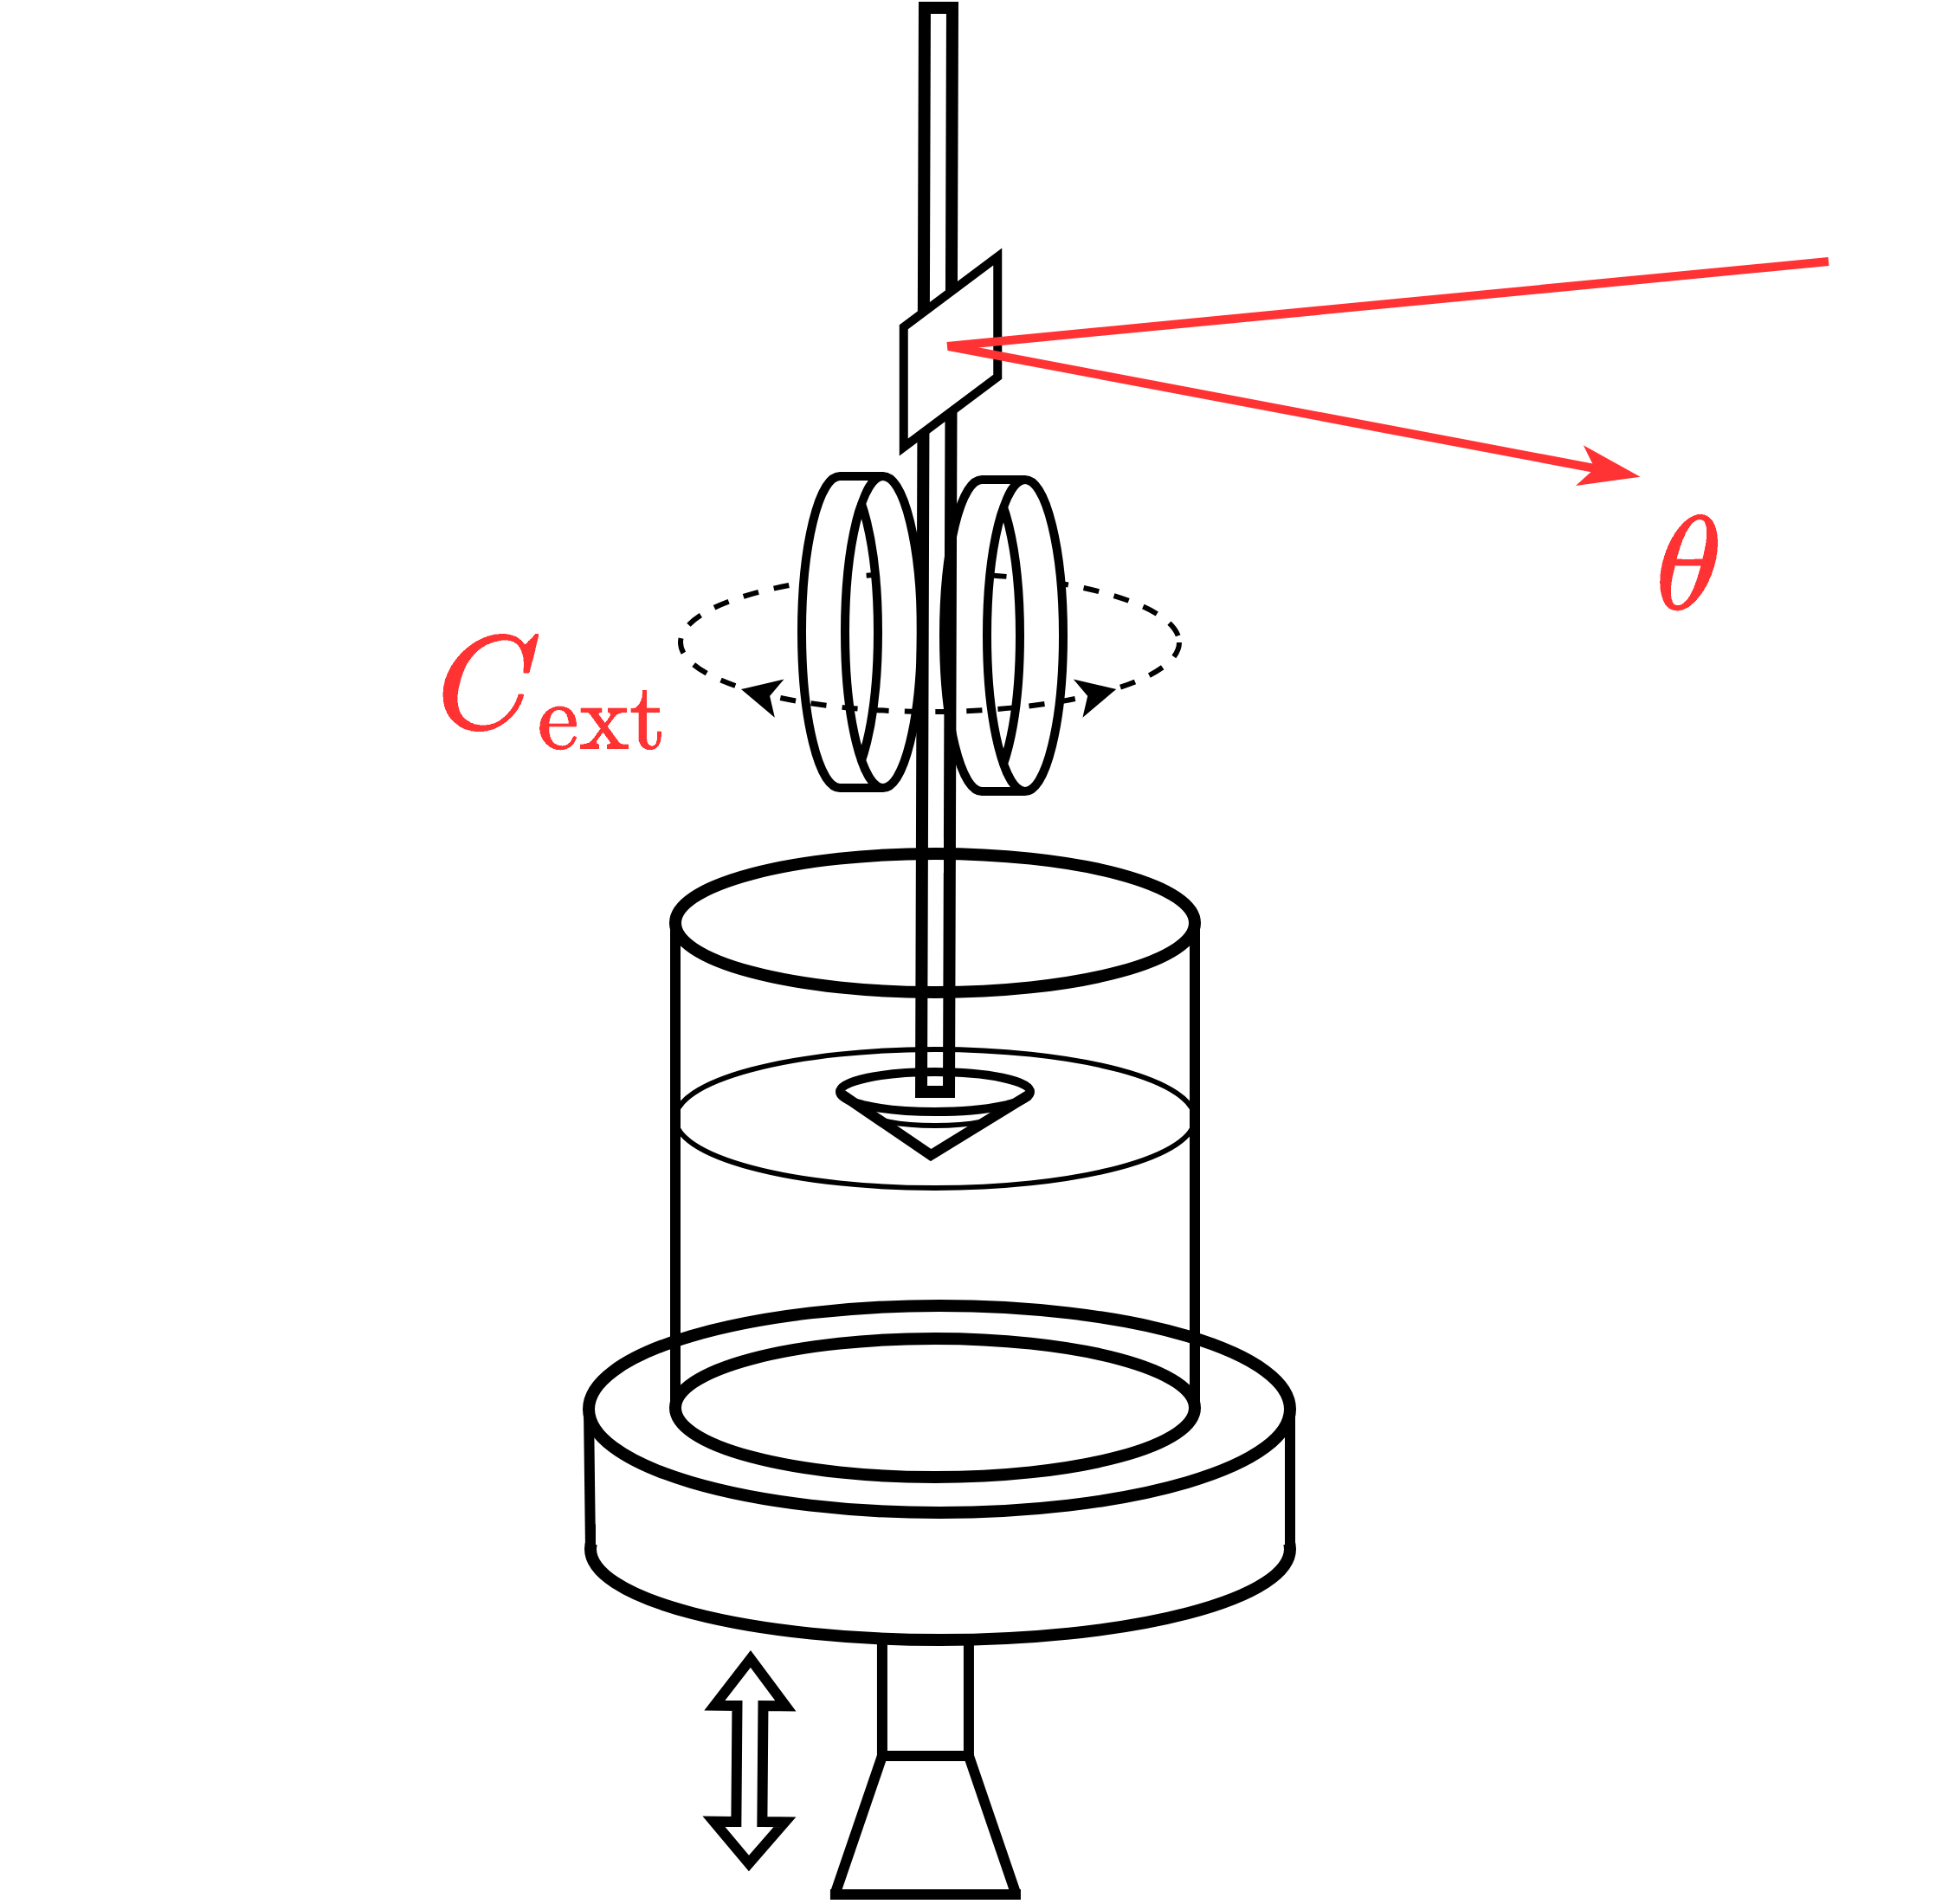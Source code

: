 <mxfile version="26.2.2">
  <diagram name="Page-1" id="g3wR1iNnqa6rvpcFGYqC">
    <mxGraphModel dx="1877" dy="1119" grid="0" gridSize="5" guides="1" tooltips="1" connect="1" arrows="1" fold="1" page="1" pageScale="1" pageWidth="1654" pageHeight="1169" math="1" shadow="0">
      <root>
        <mxCell id="0" />
        <mxCell id="1" parent="0" />
        <mxCell id="javhXIuIKmeeLSfoesNj-74" value="" style="ellipse;whiteSpace=wrap;html=1;strokeColor=default;align=center;verticalAlign=middle;fontFamily=Helvetica;fontSize=12;fontColor=default;fillColor=none;strokeWidth=3;" vertex="1" parent="1">
          <mxGeometry x="417" y="1392" width="300" height="80" as="geometry" />
        </mxCell>
        <mxCell id="javhXIuIKmeeLSfoesNj-92" value="" style="ellipse;whiteSpace=wrap;html=1;strokeColor=default;align=center;verticalAlign=middle;fontFamily=Helvetica;fontSize=12;fontColor=default;fillColor=none;strokeWidth=3;" vertex="1" parent="1">
          <mxGeometry x="529.5" y="1421" width="75" height="15" as="geometry" />
        </mxCell>
        <mxCell id="javhXIuIKmeeLSfoesNj-59" value="" style="ellipse;whiteSpace=wrap;html=1;strokeColor=default;strokeWidth=3;align=center;verticalAlign=middle;fontFamily=Helvetica;fontSize=12;fontColor=default;labelBackgroundColor=default;fillColor=none;dashed=1;" vertex="1" parent="1">
          <mxGeometry x="420" y="1117" width="288" height="80" as="geometry" />
        </mxCell>
        <mxCell id="javhXIuIKmeeLSfoesNj-68" value="" style="rounded=0;whiteSpace=wrap;html=1;strokeColor=none;strokeWidth=5;align=center;verticalAlign=middle;fontFamily=Helvetica;fontSize=12;fontColor=default;labelBackgroundColor=default;fillColor=default;" vertex="1" parent="1">
          <mxGeometry x="577" y="1109" width="23" height="15.5" as="geometry" />
        </mxCell>
        <mxCell id="javhXIuIKmeeLSfoesNj-67" value="" style="rounded=0;whiteSpace=wrap;html=1;strokeColor=none;strokeWidth=5;align=center;verticalAlign=middle;fontFamily=Helvetica;fontSize=12;fontColor=default;labelBackgroundColor=default;fillColor=default;" vertex="1" parent="1">
          <mxGeometry x="556" y="1109" width="23" height="15.5" as="geometry" />
        </mxCell>
        <mxCell id="javhXIuIKmeeLSfoesNj-65" value="" style="rounded=0;whiteSpace=wrap;html=1;strokeColor=none;strokeWidth=5;align=center;verticalAlign=middle;fontFamily=Helvetica;fontSize=12;fontColor=default;labelBackgroundColor=default;fillColor=default;" vertex="1" parent="1">
          <mxGeometry x="534" y="1110" width="22" height="16" as="geometry" />
        </mxCell>
        <mxCell id="javhXIuIKmeeLSfoesNj-15" value="" style="ellipse;whiteSpace=wrap;html=1;strokeColor=default;align=center;verticalAlign=middle;fontFamily=Helvetica;fontSize=12;fontColor=default;fillColor=none;strokeWidth=7;" vertex="1" parent="1">
          <mxGeometry x="368" y="1628" width="404" height="105" as="geometry" />
        </mxCell>
        <mxCell id="javhXIuIKmeeLSfoesNj-71" value="" style="rounded=0;whiteSpace=wrap;html=1;strokeColor=none;strokeWidth=5;align=center;verticalAlign=middle;fontFamily=Helvetica;fontSize=12;fontColor=default;labelBackgroundColor=default;fillColor=default;" vertex="1" parent="1">
          <mxGeometry x="371" y="1635" width="398" height="43" as="geometry" />
        </mxCell>
        <mxCell id="javhXIuIKmeeLSfoesNj-10" value="" style="ellipse;whiteSpace=wrap;html=1;strokeColor=default;align=center;verticalAlign=middle;fontFamily=Helvetica;fontSize=12;fontColor=default;fillColor=default;strokeWidth=7;" vertex="1" parent="1">
          <mxGeometry x="367" y="1540" width="405" height="119.5" as="geometry" />
        </mxCell>
        <mxCell id="javhXIuIKmeeLSfoesNj-13" value="" style="endArrow=none;html=1;rounded=0;strokeColor=default;strokeWidth=6;align=center;verticalAlign=middle;fontFamily=Helvetica;fontSize=12;fontColor=default;labelBackgroundColor=default;endSize=7;entryX=0;entryY=0.5;entryDx=0;entryDy=0;exitX=0;exitY=0.5;exitDx=0;exitDy=0;" edge="1" parent="1" source="javhXIuIKmeeLSfoesNj-15" target="javhXIuIKmeeLSfoesNj-10">
          <mxGeometry width="50" height="50" relative="1" as="geometry">
            <mxPoint x="341.47" y="1680" as="sourcePoint" />
            <mxPoint x="366.47" y="1660" as="targetPoint" />
          </mxGeometry>
        </mxCell>
        <mxCell id="javhXIuIKmeeLSfoesNj-14" value="" style="endArrow=none;html=1;rounded=0;strokeColor=default;strokeWidth=6;align=center;verticalAlign=middle;fontFamily=Helvetica;fontSize=12;fontColor=default;labelBackgroundColor=default;endSize=7;exitX=1;exitY=0.5;exitDx=0;exitDy=0;" edge="1" parent="1" source="javhXIuIKmeeLSfoesNj-15">
          <mxGeometry width="50" height="50" relative="1" as="geometry">
            <mxPoint x="772" y="1677" as="sourcePoint" />
            <mxPoint x="772" y="1597" as="targetPoint" />
          </mxGeometry>
        </mxCell>
        <mxCell id="javhXIuIKmeeLSfoesNj-16" value="" style="endArrow=none;html=1;rounded=0;strokeColor=default;strokeWidth=6;align=center;verticalAlign=middle;fontFamily=Helvetica;fontSize=12;fontColor=default;labelBackgroundColor=default;endSize=7;entryX=0;entryY=0.5;entryDx=0;entryDy=0;" edge="1" parent="1">
          <mxGeometry width="50" height="50" relative="1" as="geometry">
            <mxPoint x="536.47" y="1800" as="sourcePoint" />
            <mxPoint x="536.47" y="1735" as="targetPoint" />
          </mxGeometry>
        </mxCell>
        <mxCell id="javhXIuIKmeeLSfoesNj-18" value="" style="endArrow=none;html=1;rounded=0;strokeColor=default;strokeWidth=6;align=center;verticalAlign=middle;fontFamily=Helvetica;fontSize=12;fontColor=default;labelBackgroundColor=default;endSize=7;entryX=0;entryY=0.5;entryDx=0;entryDy=0;" edge="1" parent="1">
          <mxGeometry width="50" height="50" relative="1" as="geometry">
            <mxPoint x="586.47" y="1800" as="sourcePoint" />
            <mxPoint x="586.47" y="1735" as="targetPoint" />
          </mxGeometry>
        </mxCell>
        <mxCell id="javhXIuIKmeeLSfoesNj-19" value="" style="endArrow=none;html=1;rounded=0;strokeColor=default;strokeWidth=6;align=center;verticalAlign=middle;fontFamily=Helvetica;fontSize=12;fontColor=default;labelBackgroundColor=default;endSize=7;" edge="1" parent="1">
          <mxGeometry width="50" height="50" relative="1" as="geometry">
            <mxPoint x="613.47" y="1879" as="sourcePoint" />
            <mxPoint x="586.47" y="1800" as="targetPoint" />
          </mxGeometry>
        </mxCell>
        <mxCell id="javhXIuIKmeeLSfoesNj-20" value="" style="endArrow=none;html=1;rounded=0;strokeColor=default;strokeWidth=6;align=center;verticalAlign=middle;fontFamily=Helvetica;fontSize=12;fontColor=default;labelBackgroundColor=default;endSize=0;targetPerimeterSpacing=-1;startArrow=none;startFill=0;endFill=1;" edge="1" parent="1">
          <mxGeometry width="50" height="50" relative="1" as="geometry">
            <mxPoint x="509.47" y="1879" as="sourcePoint" />
            <mxPoint x="536.47" y="1800" as="targetPoint" />
          </mxGeometry>
        </mxCell>
        <mxCell id="javhXIuIKmeeLSfoesNj-21" value="" style="endArrow=none;html=1;rounded=0;strokeColor=default;strokeWidth=6;align=center;verticalAlign=middle;fontFamily=Helvetica;fontSize=12;fontColor=default;labelBackgroundColor=default;endSize=1;targetPerimeterSpacing=-1;startArrow=none;startFill=0;endFill=1;" edge="1" parent="1">
          <mxGeometry width="50" height="50" relative="1" as="geometry">
            <mxPoint x="506.47" y="1880" as="sourcePoint" />
            <mxPoint x="616.47" y="1880" as="targetPoint" />
          </mxGeometry>
        </mxCell>
        <mxCell id="javhXIuIKmeeLSfoesNj-22" value="" style="endArrow=none;html=1;rounded=0;strokeColor=default;strokeWidth=6;align=center;verticalAlign=middle;fontFamily=Helvetica;fontSize=12;fontColor=default;labelBackgroundColor=default;endSize=7;" edge="1" parent="1">
          <mxGeometry width="50" height="50" relative="1" as="geometry">
            <mxPoint x="536.47" y="1800" as="sourcePoint" />
            <mxPoint x="586.47" y="1800" as="targetPoint" />
          </mxGeometry>
        </mxCell>
        <mxCell id="javhXIuIKmeeLSfoesNj-23" value="" style="shape=flexArrow;endArrow=classic;startArrow=classic;html=1;rounded=0;strokeColor=default;strokeWidth=6;align=center;verticalAlign=middle;fontFamily=Helvetica;fontSize=12;fontColor=default;labelBackgroundColor=default;endSize=7;" edge="1" parent="1">
          <mxGeometry width="100" height="100" relative="1" as="geometry">
            <mxPoint x="459.47" y="1865" as="sourcePoint" />
            <mxPoint x="460.47" y="1741" as="targetPoint" />
          </mxGeometry>
        </mxCell>
        <mxCell id="javhXIuIKmeeLSfoesNj-25" value="" style="ellipse;whiteSpace=wrap;html=1;strokeColor=default;strokeWidth=5;align=center;verticalAlign=middle;fontFamily=Helvetica;fontSize=12;fontColor=default;labelBackgroundColor=default;fillColor=default;" vertex="1" parent="1">
          <mxGeometry x="512" y="1405" width="110" height="23" as="geometry" />
        </mxCell>
        <mxCell id="javhXIuIKmeeLSfoesNj-26" value="" style="endArrow=none;html=1;rounded=0;strokeColor=default;strokeWidth=6;align=center;verticalAlign=middle;fontFamily=Helvetica;fontSize=12;fontColor=default;labelBackgroundColor=default;endSize=5;entryX=0.012;entryY=0.571;entryDx=0;entryDy=0;entryPerimeter=0;" edge="1" parent="1" target="javhXIuIKmeeLSfoesNj-25">
          <mxGeometry width="50" height="50" relative="1" as="geometry">
            <mxPoint x="566" y="1454" as="sourcePoint" />
            <mxPoint x="518" y="1422" as="targetPoint" />
          </mxGeometry>
        </mxCell>
        <mxCell id="javhXIuIKmeeLSfoesNj-27" value="" style="endArrow=none;html=1;rounded=0;strokeColor=default;strokeWidth=6;align=center;verticalAlign=middle;fontFamily=Helvetica;fontSize=12;fontColor=default;labelBackgroundColor=default;endSize=5;exitX=0.992;exitY=0.577;exitDx=0;exitDy=0;exitPerimeter=0;" edge="1" parent="1" source="javhXIuIKmeeLSfoesNj-25">
          <mxGeometry width="50" height="50" relative="1" as="geometry">
            <mxPoint x="635.38" y="1437" as="sourcePoint" />
            <mxPoint x="563" y="1454" as="targetPoint" />
          </mxGeometry>
        </mxCell>
        <mxCell id="javhXIuIKmeeLSfoesNj-66" value="" style="rounded=0;whiteSpace=wrap;html=1;strokeColor=none;strokeWidth=5;align=center;verticalAlign=middle;fontFamily=Helvetica;fontSize=12;fontColor=default;labelBackgroundColor=default;fillColor=default;" vertex="1" parent="1">
          <mxGeometry x="533" y="1109" width="23" height="15.5" as="geometry" />
        </mxCell>
        <mxCell id="javhXIuIKmeeLSfoesNj-64" value="" style="rounded=0;whiteSpace=wrap;html=1;strokeColor=none;strokeWidth=5;align=center;verticalAlign=middle;fontFamily=Helvetica;fontSize=12;fontColor=default;labelBackgroundColor=default;fillColor=default;" vertex="1" parent="1">
          <mxGeometry x="613" y="1109.5" width="27" height="23" as="geometry" />
        </mxCell>
        <mxCell id="javhXIuIKmeeLSfoesNj-61" value="" style="rounded=0;whiteSpace=wrap;html=1;strokeColor=none;strokeWidth=5;align=center;verticalAlign=middle;fontFamily=Helvetica;fontSize=12;fontColor=default;labelBackgroundColor=default;fillColor=default;" vertex="1" parent="1">
          <mxGeometry x="490" y="1113" width="26" height="16" as="geometry" />
        </mxCell>
        <mxCell id="javhXIuIKmeeLSfoesNj-28" value="" style="ellipse;whiteSpace=wrap;html=1;strokeColor=default;strokeWidth=5;align=center;verticalAlign=middle;fontFamily=Helvetica;fontSize=12;fontColor=default;labelBackgroundColor=default;fillColor=none;" vertex="1" parent="1">
          <mxGeometry x="490" y="1061" width="44" height="180" as="geometry" />
        </mxCell>
        <mxCell id="javhXIuIKmeeLSfoesNj-29" value="" style="ellipse;whiteSpace=wrap;html=1;strokeColor=default;strokeWidth=5;align=center;verticalAlign=middle;fontFamily=Helvetica;fontSize=12;fontColor=default;labelBackgroundColor=default;fillColor=none;" vertex="1" parent="1">
          <mxGeometry x="515" y="1061" width="44" height="180" as="geometry" />
        </mxCell>
        <mxCell id="javhXIuIKmeeLSfoesNj-30" value="" style="endArrow=none;html=1;rounded=0;strokeColor=default;strokeWidth=5;align=center;verticalAlign=middle;fontFamily=Helvetica;fontSize=12;fontColor=default;labelBackgroundColor=default;endSize=1;exitX=0.5;exitY=0;exitDx=0;exitDy=0;entryX=0.5;entryY=0;entryDx=0;entryDy=0;" edge="1" parent="1" source="javhXIuIKmeeLSfoesNj-28" target="javhXIuIKmeeLSfoesNj-29">
          <mxGeometry width="50" height="50" relative="1" as="geometry">
            <mxPoint x="524" y="1142" as="sourcePoint" />
            <mxPoint x="574" y="1092" as="targetPoint" />
          </mxGeometry>
        </mxCell>
        <mxCell id="javhXIuIKmeeLSfoesNj-31" value="" style="endArrow=none;html=1;rounded=0;strokeColor=default;strokeWidth=5;align=center;verticalAlign=middle;fontFamily=Helvetica;fontSize=12;fontColor=default;labelBackgroundColor=default;endSize=1;exitX=0.5;exitY=0;exitDx=0;exitDy=0;entryX=0.5;entryY=0;entryDx=0;entryDy=0;" edge="1" parent="1">
          <mxGeometry width="50" height="50" relative="1" as="geometry">
            <mxPoint x="512" y="1241" as="sourcePoint" />
            <mxPoint x="537" y="1241" as="targetPoint" />
          </mxGeometry>
        </mxCell>
        <mxCell id="javhXIuIKmeeLSfoesNj-35" value="" style="endArrow=none;html=1;rounded=0;strokeColor=#FFFFFF;strokeWidth=5;align=center;verticalAlign=middle;fontFamily=Helvetica;fontSize=12;fontColor=default;labelBackgroundColor=default;endSize=1;" edge="1" parent="1">
          <mxGeometry width="50" height="50" relative="1" as="geometry">
            <mxPoint x="525" y="1236" as="sourcePoint" />
            <mxPoint x="512" y="1236" as="targetPoint" />
          </mxGeometry>
        </mxCell>
        <mxCell id="javhXIuIKmeeLSfoesNj-36" value="" style="endArrow=none;html=1;rounded=0;strokeColor=#FFFFFF;strokeWidth=5;align=center;verticalAlign=middle;fontFamily=Helvetica;fontSize=12;fontColor=default;labelBackgroundColor=default;endSize=1;" edge="1" parent="1">
          <mxGeometry width="50" height="50" relative="1" as="geometry">
            <mxPoint x="523" y="1235" as="sourcePoint" />
            <mxPoint x="514" y="1212" as="targetPoint" />
          </mxGeometry>
        </mxCell>
        <mxCell id="javhXIuIKmeeLSfoesNj-37" value="" style="endArrow=none;html=1;rounded=0;strokeColor=#FFFFFF;strokeWidth=5;align=center;verticalAlign=middle;fontFamily=Helvetica;fontSize=12;fontColor=default;labelBackgroundColor=default;endSize=1;" edge="1" parent="1">
          <mxGeometry width="50" height="50" relative="1" as="geometry">
            <mxPoint x="522" y="1233" as="sourcePoint" />
            <mxPoint x="509" y="1233" as="targetPoint" />
          </mxGeometry>
        </mxCell>
        <mxCell id="javhXIuIKmeeLSfoesNj-41" value="" style="group;flipV=1;" vertex="1" connectable="0" parent="1">
          <mxGeometry x="509" y="1066" width="16" height="24.311" as="geometry" />
        </mxCell>
        <mxCell id="javhXIuIKmeeLSfoesNj-38" value="" style="endArrow=none;html=1;rounded=0;strokeColor=#FFFFFF;strokeWidth=5;align=center;verticalAlign=middle;fontFamily=Helvetica;fontSize=12;fontColor=default;labelBackgroundColor=default;endSize=1;" edge="1" parent="javhXIuIKmeeLSfoesNj-41">
          <mxGeometry width="50" height="50" relative="1" as="geometry">
            <mxPoint x="16" as="sourcePoint" />
            <mxPoint x="3" as="targetPoint" />
          </mxGeometry>
        </mxCell>
        <mxCell id="javhXIuIKmeeLSfoesNj-39" value="" style="endArrow=none;html=1;rounded=0;strokeColor=#FFFFFF;strokeWidth=5;align=center;verticalAlign=middle;fontFamily=Helvetica;fontSize=12;fontColor=default;labelBackgroundColor=default;endSize=1;" edge="1" parent="javhXIuIKmeeLSfoesNj-41">
          <mxGeometry width="50" height="50" relative="1" as="geometry">
            <mxPoint x="14" y="1.311" as="sourcePoint" />
            <mxPoint x="5" y="24.311" as="targetPoint" />
          </mxGeometry>
        </mxCell>
        <mxCell id="javhXIuIKmeeLSfoesNj-40" value="" style="endArrow=none;html=1;rounded=0;strokeColor=#FFFFFF;strokeWidth=5;align=center;verticalAlign=middle;fontFamily=Helvetica;fontSize=12;fontColor=default;labelBackgroundColor=default;endSize=1;" edge="1" parent="javhXIuIKmeeLSfoesNj-41">
          <mxGeometry width="50" height="50" relative="1" as="geometry">
            <mxPoint x="13" y="3" as="sourcePoint" />
            <mxPoint y="3" as="targetPoint" />
          </mxGeometry>
        </mxCell>
        <mxCell id="javhXIuIKmeeLSfoesNj-42" value="" style="ellipse;whiteSpace=wrap;html=1;strokeColor=default;strokeWidth=5;align=center;verticalAlign=middle;fontFamily=Helvetica;fontSize=12;fontColor=default;labelBackgroundColor=default;fillColor=none;" vertex="1" parent="1">
          <mxGeometry x="572" y="1063" width="44" height="180" as="geometry" />
        </mxCell>
        <mxCell id="javhXIuIKmeeLSfoesNj-43" value="" style="ellipse;whiteSpace=wrap;html=1;strokeColor=default;strokeWidth=5;align=center;verticalAlign=middle;fontFamily=Helvetica;fontSize=12;fontColor=default;labelBackgroundColor=default;fillColor=none;" vertex="1" parent="1">
          <mxGeometry x="597" y="1063" width="44" height="180" as="geometry" />
        </mxCell>
        <mxCell id="javhXIuIKmeeLSfoesNj-44" value="" style="endArrow=none;html=1;rounded=0;strokeColor=default;strokeWidth=5;align=center;verticalAlign=middle;fontFamily=Helvetica;fontSize=12;fontColor=default;labelBackgroundColor=default;endSize=1;exitX=0.5;exitY=0;exitDx=0;exitDy=0;entryX=0.5;entryY=0;entryDx=0;entryDy=0;" edge="1" parent="1" source="javhXIuIKmeeLSfoesNj-42" target="javhXIuIKmeeLSfoesNj-43">
          <mxGeometry width="50" height="50" relative="1" as="geometry">
            <mxPoint x="606" y="1144" as="sourcePoint" />
            <mxPoint x="656" y="1094" as="targetPoint" />
          </mxGeometry>
        </mxCell>
        <mxCell id="javhXIuIKmeeLSfoesNj-45" value="" style="endArrow=none;html=1;rounded=0;strokeColor=default;strokeWidth=5;align=center;verticalAlign=middle;fontFamily=Helvetica;fontSize=12;fontColor=default;labelBackgroundColor=default;endSize=1;exitX=0.5;exitY=0;exitDx=0;exitDy=0;entryX=0.5;entryY=0;entryDx=0;entryDy=0;" edge="1" parent="1">
          <mxGeometry width="50" height="50" relative="1" as="geometry">
            <mxPoint x="594" y="1243" as="sourcePoint" />
            <mxPoint x="619" y="1243" as="targetPoint" />
          </mxGeometry>
        </mxCell>
        <mxCell id="javhXIuIKmeeLSfoesNj-46" value="" style="endArrow=none;html=1;rounded=0;strokeColor=#FFFFFF;strokeWidth=5;align=center;verticalAlign=middle;fontFamily=Helvetica;fontSize=12;fontColor=default;labelBackgroundColor=default;endSize=1;" edge="1" parent="1">
          <mxGeometry width="50" height="50" relative="1" as="geometry">
            <mxPoint x="607" y="1238" as="sourcePoint" />
            <mxPoint x="594" y="1238" as="targetPoint" />
          </mxGeometry>
        </mxCell>
        <mxCell id="javhXIuIKmeeLSfoesNj-47" value="" style="endArrow=none;html=1;rounded=0;strokeColor=#FFFFFF;strokeWidth=5;align=center;verticalAlign=middle;fontFamily=Helvetica;fontSize=12;fontColor=default;labelBackgroundColor=default;endSize=1;" edge="1" parent="1">
          <mxGeometry width="50" height="50" relative="1" as="geometry">
            <mxPoint x="605" y="1237" as="sourcePoint" />
            <mxPoint x="596" y="1214" as="targetPoint" />
          </mxGeometry>
        </mxCell>
        <mxCell id="javhXIuIKmeeLSfoesNj-48" value="" style="endArrow=none;html=1;rounded=0;strokeColor=#FFFFFF;strokeWidth=5;align=center;verticalAlign=middle;fontFamily=Helvetica;fontSize=12;fontColor=default;labelBackgroundColor=default;endSize=1;" edge="1" parent="1">
          <mxGeometry width="50" height="50" relative="1" as="geometry">
            <mxPoint x="604" y="1235" as="sourcePoint" />
            <mxPoint x="591" y="1235" as="targetPoint" />
          </mxGeometry>
        </mxCell>
        <mxCell id="javhXIuIKmeeLSfoesNj-49" value="" style="group;flipV=1;" vertex="1" connectable="0" parent="1">
          <mxGeometry x="591" y="1068" width="16" height="24.311" as="geometry" />
        </mxCell>
        <mxCell id="javhXIuIKmeeLSfoesNj-50" value="" style="endArrow=none;html=1;rounded=0;strokeColor=#FFFFFF;strokeWidth=5;align=center;verticalAlign=middle;fontFamily=Helvetica;fontSize=12;fontColor=default;labelBackgroundColor=default;endSize=1;" edge="1" parent="javhXIuIKmeeLSfoesNj-49">
          <mxGeometry width="50" height="50" relative="1" as="geometry">
            <mxPoint x="16" as="sourcePoint" />
            <mxPoint x="3" as="targetPoint" />
          </mxGeometry>
        </mxCell>
        <mxCell id="javhXIuIKmeeLSfoesNj-51" value="" style="endArrow=none;html=1;rounded=0;strokeColor=#FFFFFF;strokeWidth=5;align=center;verticalAlign=middle;fontFamily=Helvetica;fontSize=12;fontColor=default;labelBackgroundColor=default;endSize=1;" edge="1" parent="javhXIuIKmeeLSfoesNj-49">
          <mxGeometry width="50" height="50" relative="1" as="geometry">
            <mxPoint x="14" y="1.311" as="sourcePoint" />
            <mxPoint x="5" y="24.311" as="targetPoint" />
          </mxGeometry>
        </mxCell>
        <mxCell id="javhXIuIKmeeLSfoesNj-52" value="" style="endArrow=none;html=1;rounded=0;strokeColor=#FFFFFF;strokeWidth=5;align=center;verticalAlign=middle;fontFamily=Helvetica;fontSize=12;fontColor=default;labelBackgroundColor=default;endSize=1;" edge="1" parent="javhXIuIKmeeLSfoesNj-49">
          <mxGeometry width="50" height="50" relative="1" as="geometry">
            <mxPoint x="13" y="3" as="sourcePoint" />
            <mxPoint y="3" as="targetPoint" />
          </mxGeometry>
        </mxCell>
        <mxCell id="javhXIuIKmeeLSfoesNj-57" value="&lt;font style=&quot;font-size: 65px;&quot;&gt;$$\theta$$&lt;/font&gt;" style="text;html=1;align=center;verticalAlign=middle;whiteSpace=wrap;rounded=0;fontFamily=Helvetica;fontSize=12;fontColor=#FF3333;labelBackgroundColor=default;strokeColor=none;" vertex="1" parent="1">
          <mxGeometry x="948" y="1090.31" width="107" height="50" as="geometry" />
        </mxCell>
        <mxCell id="javhXIuIKmeeLSfoesNj-60" value="&lt;font style=&quot;font-size: 65px;&quot;&gt;$$C_{\mathrm{ext}}$$&lt;/font&gt;" style="text;html=1;align=center;verticalAlign=middle;whiteSpace=wrap;rounded=0;fontFamily=Helvetica;fontSize=12;fontColor=#FF3333;labelBackgroundColor=default;strokeColor=#FF3333;" vertex="1" parent="1">
          <mxGeometry x="294" y="1159" width="107" height="50" as="geometry" />
        </mxCell>
        <mxCell id="javhXIuIKmeeLSfoesNj-69" value="" style="endArrow=classic;html=1;rounded=0;strokeColor=default;strokeWidth=3;align=center;verticalAlign=middle;fontFamily=Helvetica;fontSize=12;fontColor=default;labelBackgroundColor=default;endSize=13;entryX=0.905;entryY=0.778;entryDx=0;entryDy=0;entryPerimeter=0;startSize=4;" edge="1" parent="1">
          <mxGeometry width="50" height="50" relative="1" as="geometry">
            <mxPoint x="656" y="1187.76" as="sourcePoint" />
            <mxPoint x="671.64" y="1184" as="targetPoint" />
          </mxGeometry>
        </mxCell>
        <mxCell id="javhXIuIKmeeLSfoesNj-70" value="" style="endArrow=classic;html=1;rounded=0;strokeColor=default;strokeWidth=3;align=center;verticalAlign=middle;fontFamily=Helvetica;fontSize=12;fontColor=default;labelBackgroundColor=default;endSize=13;entryX=0.905;entryY=0.778;entryDx=0;entryDy=0;entryPerimeter=0;startSize=4;" edge="1" parent="1">
          <mxGeometry width="50" height="50" relative="1" as="geometry">
            <mxPoint x="470.64" y="1187.76" as="sourcePoint" />
            <mxPoint x="455" y="1184" as="targetPoint" />
          </mxGeometry>
        </mxCell>
        <mxCell id="javhXIuIKmeeLSfoesNj-82" value="" style="group" vertex="1" connectable="0" parent="1">
          <mxGeometry x="563" y="787" width="9" height="633" as="geometry" />
        </mxCell>
        <mxCell id="javhXIuIKmeeLSfoesNj-24" value="" style="shape=flexArrow;endArrow=none;startArrow=none;html=1;rounded=0;strokeColor=default;strokeWidth=7;align=center;verticalAlign=middle;fontFamily=Helvetica;fontSize=12;fontColor=default;labelBackgroundColor=default;endSize=6;startFill=0;fillColor=none;" edge="1" parent="javhXIuIKmeeLSfoesNj-82">
          <mxGeometry width="100" height="100" relative="1" as="geometry">
            <mxPoint x="4" y="633" as="sourcePoint" />
            <mxPoint x="6" as="targetPoint" />
          </mxGeometry>
        </mxCell>
        <mxCell id="javhXIuIKmeeLSfoesNj-78" value="" style="rounded=0;whiteSpace=wrap;html=1;strokeColor=none;strokeWidth=5;align=center;verticalAlign=middle;fontFamily=Helvetica;fontSize=12;fontColor=default;labelBackgroundColor=default;fillColor=default;" vertex="1" parent="javhXIuIKmeeLSfoesNj-82">
          <mxGeometry y="483" width="9" height="20" as="geometry" />
        </mxCell>
        <mxCell id="javhXIuIKmeeLSfoesNj-3" value="" style="ellipse;whiteSpace=wrap;html=1;strokeColor=default;align=center;verticalAlign=middle;fontFamily=Helvetica;fontSize=12;fontColor=default;fillColor=none;strokeWidth=7;" vertex="1" parent="1">
          <mxGeometry x="417" y="1279" width="300" height="80" as="geometry" />
        </mxCell>
        <mxCell id="javhXIuIKmeeLSfoesNj-9" value="" style="ellipse;whiteSpace=wrap;html=1;strokeColor=default;align=center;verticalAlign=middle;fontFamily=Helvetica;fontSize=12;fontColor=default;fillColor=none;strokeWidth=7;" vertex="1" parent="1">
          <mxGeometry x="417" y="1559" width="300" height="80" as="geometry" />
        </mxCell>
        <mxCell id="javhXIuIKmeeLSfoesNj-5" value="" style="endArrow=none;html=1;rounded=0;fontFamily=Helvetica;fontSize=12;fontColor=default;entryX=1;entryY=0.5;entryDx=0;entryDy=0;exitX=1;exitY=0.5;exitDx=0;exitDy=0;strokeWidth=6;endSize=7;" edge="1" parent="1" source="javhXIuIKmeeLSfoesNj-9" target="javhXIuIKmeeLSfoesNj-3">
          <mxGeometry width="50" height="50" relative="1" as="geometry">
            <mxPoint x="687" y="1459" as="sourcePoint" />
            <mxPoint x="737" y="1409" as="targetPoint" />
          </mxGeometry>
        </mxCell>
        <mxCell id="javhXIuIKmeeLSfoesNj-6" value="" style="endArrow=none;html=1;rounded=0;fontFamily=Helvetica;fontSize=12;fontColor=default;entryX=0;entryY=0.5;entryDx=0;entryDy=0;exitX=0;exitY=0.5;exitDx=0;exitDy=0;strokeWidth=6;endSize=7;" edge="1" parent="1" source="javhXIuIKmeeLSfoesNj-9" target="javhXIuIKmeeLSfoesNj-3">
          <mxGeometry width="50" height="50" relative="1" as="geometry">
            <mxPoint x="417" y="1599" as="sourcePoint" />
            <mxPoint x="417" y="1319" as="targetPoint" />
          </mxGeometry>
        </mxCell>
        <mxCell id="javhXIuIKmeeLSfoesNj-54" value="" style="shape=parallelogram;perimeter=parallelogramPerimeter;whiteSpace=wrap;html=1;fixedSize=1;strokeColor=default;strokeWidth=5;align=center;verticalAlign=middle;fontFamily=Helvetica;fontSize=12;fontColor=default;labelBackgroundColor=default;fillColor=default;size=40.588;flipH=1;rotation=90;" vertex="1" parent="1">
          <mxGeometry x="521" y="962.13" width="110" height="54.25" as="geometry" />
        </mxCell>
        <mxCell id="javhXIuIKmeeLSfoesNj-55" value="" style="endArrow=none;html=1;rounded=0;strokeColor=#FF3333;strokeWidth=5;align=center;verticalAlign=middle;fontFamily=Helvetica;fontSize=12;fontColor=default;labelBackgroundColor=default;endSize=1;exitX=0.53;exitY=0.537;exitDx=0;exitDy=0;exitPerimeter=0;" edge="1" parent="1" source="javhXIuIKmeeLSfoesNj-54">
          <mxGeometry width="50" height="50" relative="1" as="geometry">
            <mxPoint x="608" y="983" as="sourcePoint" />
            <mxPoint x="1083" y="937" as="targetPoint" />
          </mxGeometry>
        </mxCell>
        <mxCell id="javhXIuIKmeeLSfoesNj-56" value="" style="endArrow=classicThin;html=1;rounded=0;strokeColor=#FF3333;strokeWidth=5;align=center;verticalAlign=middle;fontFamily=Helvetica;fontSize=12;fontColor=default;labelBackgroundColor=default;endSize=16;endFill=1;startSize=6;targetPerimeterSpacing=1;jumpSize=6;" edge="1" parent="1">
          <mxGeometry width="50" height="50" relative="1" as="geometry">
            <mxPoint x="575" y="986" as="sourcePoint" />
            <mxPoint x="972" y="1061" as="targetPoint" />
          </mxGeometry>
        </mxCell>
      </root>
    </mxGraphModel>
  </diagram>
</mxfile>
